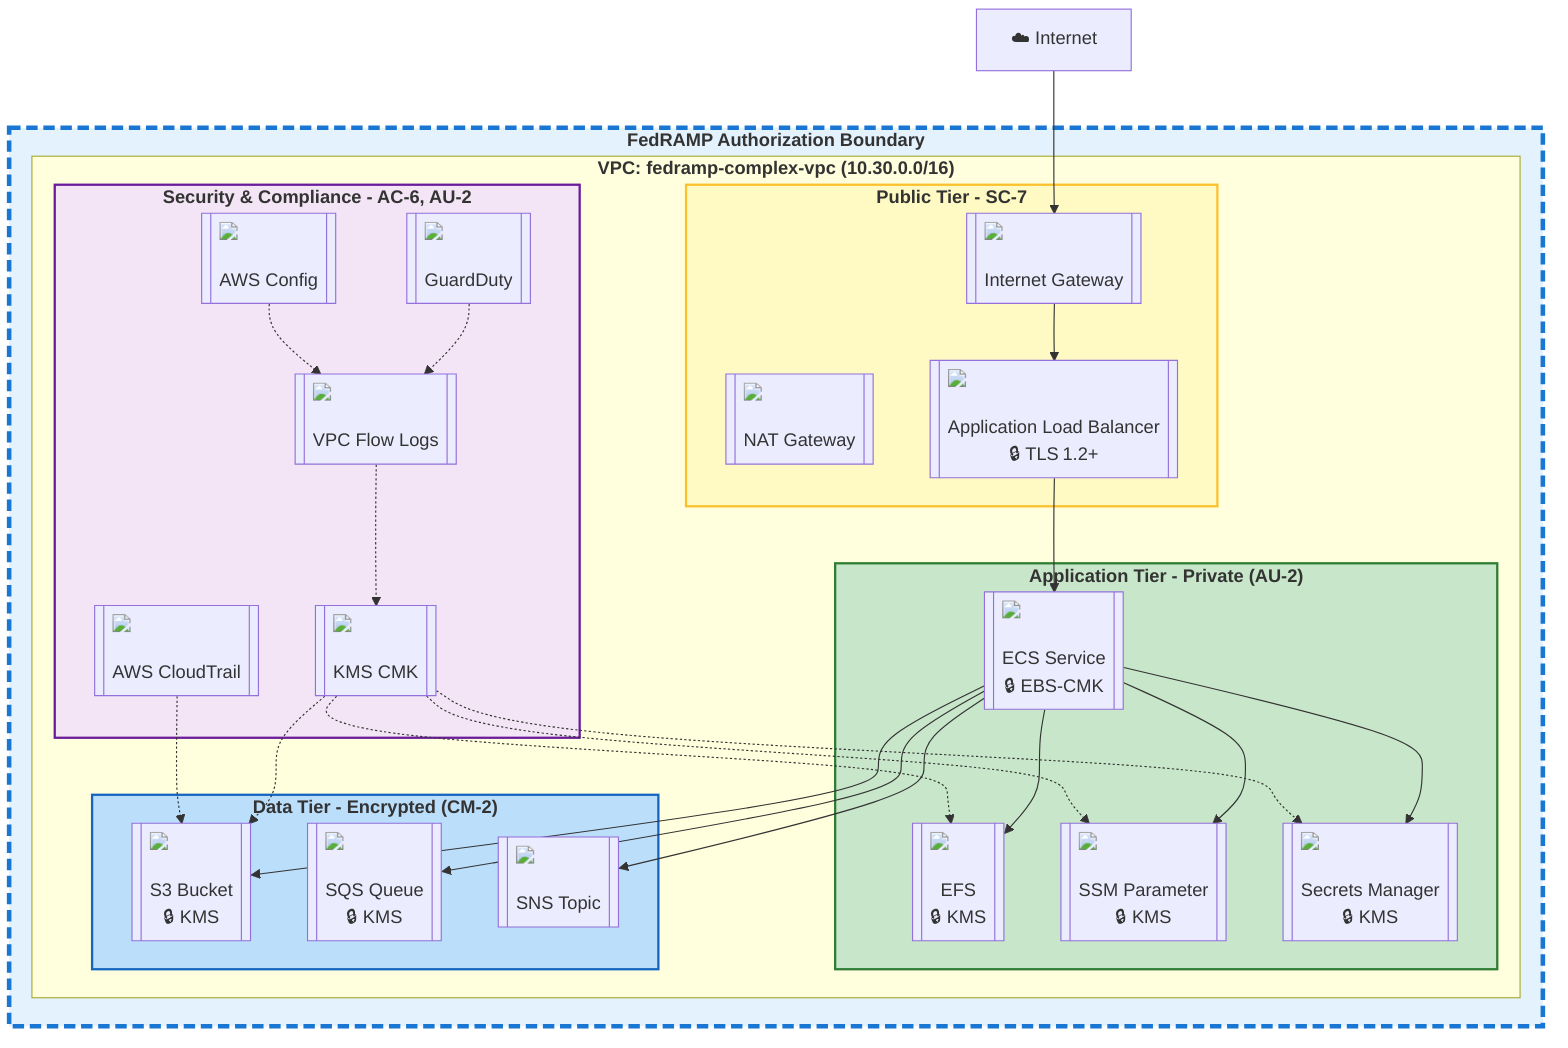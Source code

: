 flowchart TB
    %% Authorization Boundary
    subgraph boundary["<b>FedRAMP Authorization Boundary</b>"]
        direction TB

        subgraph vpc["<b>VPC: fedramp-complex-vpc (10.30.0.0/16)</b>"]
            direction TB

            %% Trust Zones
            subgraph public["<b>Public Tier - SC-7</b>"]
                igw[["<img src='https://cdn.prod.website-files.com/5f05d5858fab461d0d08eaeb/635a1c060b1a32823c9159d0_internet_gateway_light.svg' width='40'/><br/>Internet Gateway"]]
                nat[["<img src='https://cdn.prod.website-files.com/5f05d5858fab461d0d08eaeb/6358cec281674a47f95c499b_nat_gateway_light.svg' width='40'/><br/>NAT Gateway"]]
                alb[["<img src='https://icon.icepanel.io/AWS/svg/Networking-Content-Delivery/Elastic-Load-Balancing.svg' width='40'/><br/>Application Load Balancer<br/>🔒 TLS 1.2+"]]
            end

            subgraph app["<b>Application Tier - Private (AU-2)</b>"]
                ecs[["<img src='https://icon.icepanel.io/AWS/svg/Compute/ECS.svg' width='40'/><br/>ECS Service<br/>🔒 EBS‑CMK"]]
                efs[["<img src='https://icon.icepanel.io/AWS/svg/Storage/Elastic-File-System.svg' width='40'/><br/>EFS<br/>🔒 KMS"]]
                ssm[["<img src='https://icon.icepanel.io/AWS/svg/Management-Governance/Systems-Manager-Parameter-Store.svg' width='40'/><br/>SSM Parameter<br/>🔒 KMS"]]
                secret[["<img src='https://icon.icepanel.io/AWS/svg/Security-Identity-Compliance/Secrets-Manager.svg' width='40'/><br/>Secrets Manager<br/>🔒 KMS"]]
            end

            subgraph data["<b>Data Tier - Encrypted (CM-2)</b>"]
                s3[["<img src='https://icon.icepanel.io/AWS/svg/Storage/Simple-Storage-Service.svg' width='40'/><br/>S3 Bucket<br/>🔒 KMS"]]
                sqs[["<img src='https://icon.icepanel.io/AWS/svg/Integration/Simple-Queue-Service.svg' width='40'/><br/>SQS Queue<br/>🔒 KMS"]]
                sns[["<img src='https://icon.icepanel.io/AWS/svg/Integration/Simple-Notification-Service.svg' width='40'/><br/>SNS Topic"]]
            end

            %% Security & Compliance
            subgraph security["<b>Security & Compliance - AC-6, AU-2</b>"]
                kms[["<img src='https://icon.icepanel.io/AWS/svg/Security-Identity-Compliance/Key-Management-Service.svg' width='40'/><br/>KMS CMK"]]
                cloudtrail[["<img src='https://icon.icepanel.io/AWS/svg/Management-Governance/CloudTrail.svg' width='40'/><br/>AWS CloudTrail"]]
                guardduty[["<img src='https://icon.icepanel.io/AWS/svg/Security-Identity-Compliance/GuardDuty.svg' width='40'/><br/>GuardDuty"]]
                config[["<img src='https://icon.icepanel.io/AWS/svg/Management-Governance/Config.svg' width='40'/><br/>AWS Config"]]
                vpcflow[["<img src='https://icon.icepanel.io/AWS/svg/Management-Governance/CloudWatch-Logs.svg' width='40'/><br/>VPC Flow Logs"]]
            end
        end
    end

    %% Data Flow
    internet["☁️ Internet"] --> igw
    igw --> alb
    alb --> ecs
    ecs --> efs
    ecs --> s3
    ecs --> sqs
    ecs --> sns
    ecs --> ssm
    ecs --> secret

    %% Security relations (no directional arrows required for compliance services)
    kms -.-> efs
    kms -.-> s3
    kms -.-> ssm
    kms -.-> secret
    cloudtrail -.-> s3
    guardduty -.-> vpcflow
    config -.-> vpcflow
    vpcflow -.-> kms

    %% Styling
    style boundary fill:#e3f2fd,stroke:#1976d2,stroke-width:4px,stroke-dasharray:10 5
    style public fill:#fff9c4,stroke:#fbc02d,stroke-width:2px
    style app fill:#c8e6c9,stroke:#2e7d32,stroke-width:2px
    style data fill:#bbdefb,stroke:#1565c0,stroke-width:2px
    style security fill:#f3e5f5,stroke:#6a1b9a,stroke-width:2px